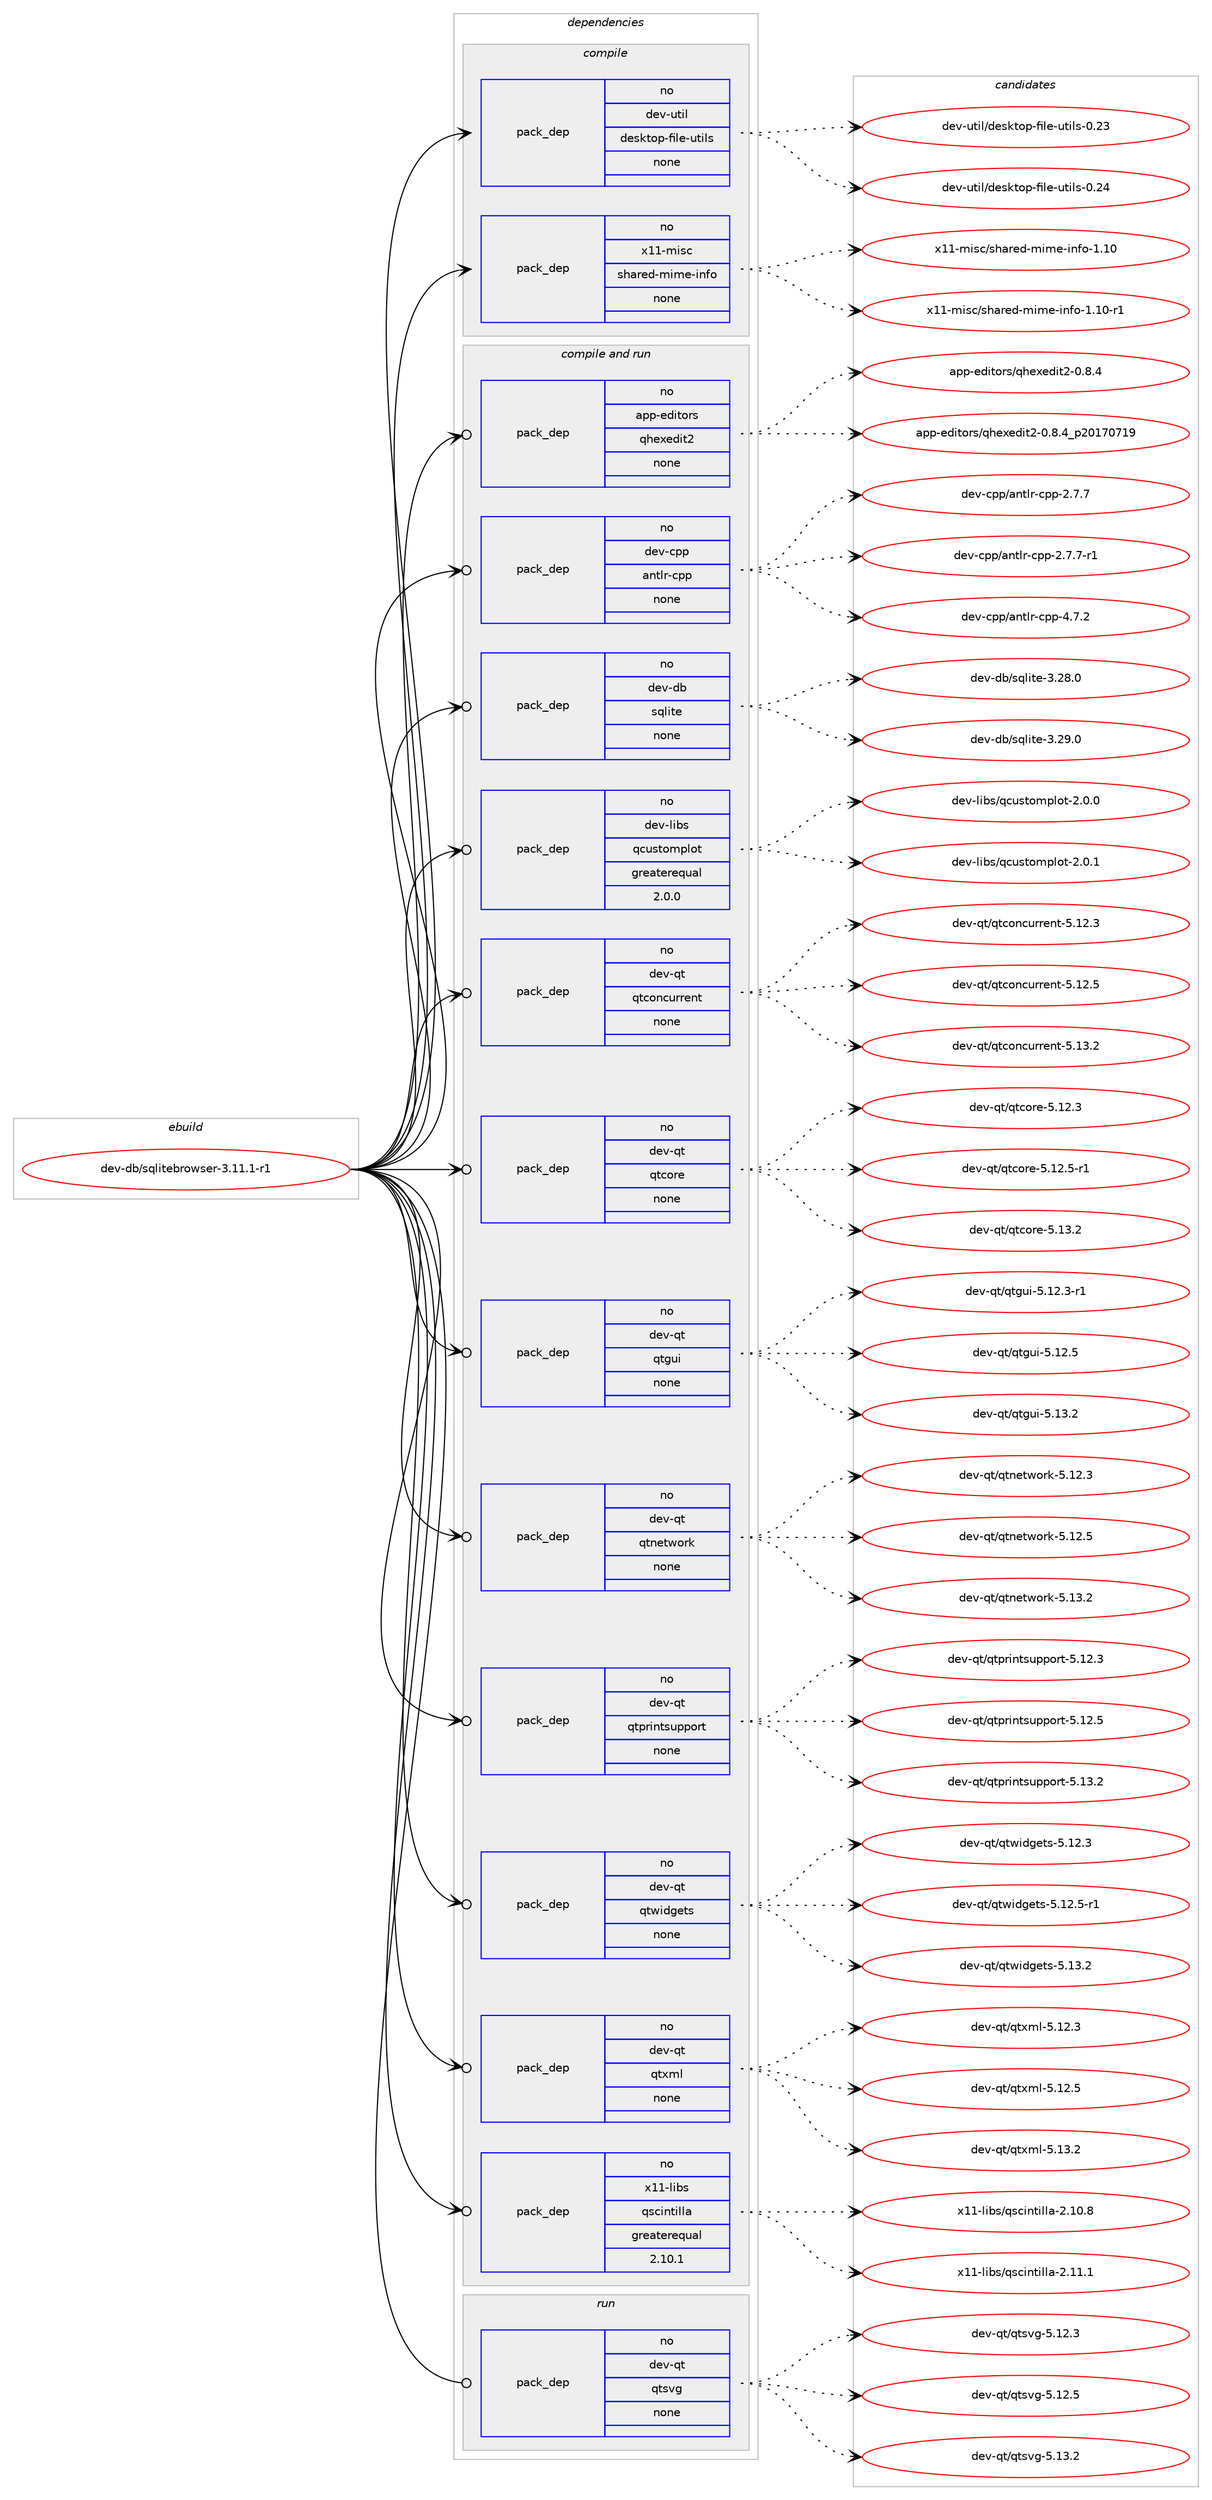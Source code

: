 digraph prolog {

# *************
# Graph options
# *************

newrank=true;
concentrate=true;
compound=true;
graph [rankdir=LR,fontname=Helvetica,fontsize=10,ranksep=1.5];#, ranksep=2.5, nodesep=0.2];
edge  [arrowhead=vee];
node  [fontname=Helvetica,fontsize=10];

# **********
# The ebuild
# **********

subgraph cluster_leftcol {
color=gray;
rank=same;
label=<<i>ebuild</i>>;
id [label="dev-db/sqlitebrowser-3.11.1-r1", color=red, width=4, href="../dev-db/sqlitebrowser-3.11.1-r1.svg"];
}

# ****************
# The dependencies
# ****************

subgraph cluster_midcol {
color=gray;
label=<<i>dependencies</i>>;
subgraph cluster_compile {
fillcolor="#eeeeee";
style=filled;
label=<<i>compile</i>>;
subgraph pack389495 {
dependency523549 [label=<<TABLE BORDER="0" CELLBORDER="1" CELLSPACING="0" CELLPADDING="4" WIDTH="220"><TR><TD ROWSPAN="6" CELLPADDING="30">pack_dep</TD></TR><TR><TD WIDTH="110">no</TD></TR><TR><TD>dev-util</TD></TR><TR><TD>desktop-file-utils</TD></TR><TR><TD>none</TD></TR><TR><TD></TD></TR></TABLE>>, shape=none, color=blue];
}
id:e -> dependency523549:w [weight=20,style="solid",arrowhead="vee"];
subgraph pack389496 {
dependency523550 [label=<<TABLE BORDER="0" CELLBORDER="1" CELLSPACING="0" CELLPADDING="4" WIDTH="220"><TR><TD ROWSPAN="6" CELLPADDING="30">pack_dep</TD></TR><TR><TD WIDTH="110">no</TD></TR><TR><TD>x11-misc</TD></TR><TR><TD>shared-mime-info</TD></TR><TR><TD>none</TD></TR><TR><TD></TD></TR></TABLE>>, shape=none, color=blue];
}
id:e -> dependency523550:w [weight=20,style="solid",arrowhead="vee"];
}
subgraph cluster_compileandrun {
fillcolor="#eeeeee";
style=filled;
label=<<i>compile and run</i>>;
subgraph pack389497 {
dependency523551 [label=<<TABLE BORDER="0" CELLBORDER="1" CELLSPACING="0" CELLPADDING="4" WIDTH="220"><TR><TD ROWSPAN="6" CELLPADDING="30">pack_dep</TD></TR><TR><TD WIDTH="110">no</TD></TR><TR><TD>app-editors</TD></TR><TR><TD>qhexedit2</TD></TR><TR><TD>none</TD></TR><TR><TD></TD></TR></TABLE>>, shape=none, color=blue];
}
id:e -> dependency523551:w [weight=20,style="solid",arrowhead="odotvee"];
subgraph pack389498 {
dependency523552 [label=<<TABLE BORDER="0" CELLBORDER="1" CELLSPACING="0" CELLPADDING="4" WIDTH="220"><TR><TD ROWSPAN="6" CELLPADDING="30">pack_dep</TD></TR><TR><TD WIDTH="110">no</TD></TR><TR><TD>dev-cpp</TD></TR><TR><TD>antlr-cpp</TD></TR><TR><TD>none</TD></TR><TR><TD></TD></TR></TABLE>>, shape=none, color=blue];
}
id:e -> dependency523552:w [weight=20,style="solid",arrowhead="odotvee"];
subgraph pack389499 {
dependency523553 [label=<<TABLE BORDER="0" CELLBORDER="1" CELLSPACING="0" CELLPADDING="4" WIDTH="220"><TR><TD ROWSPAN="6" CELLPADDING="30">pack_dep</TD></TR><TR><TD WIDTH="110">no</TD></TR><TR><TD>dev-db</TD></TR><TR><TD>sqlite</TD></TR><TR><TD>none</TD></TR><TR><TD></TD></TR></TABLE>>, shape=none, color=blue];
}
id:e -> dependency523553:w [weight=20,style="solid",arrowhead="odotvee"];
subgraph pack389500 {
dependency523554 [label=<<TABLE BORDER="0" CELLBORDER="1" CELLSPACING="0" CELLPADDING="4" WIDTH="220"><TR><TD ROWSPAN="6" CELLPADDING="30">pack_dep</TD></TR><TR><TD WIDTH="110">no</TD></TR><TR><TD>dev-libs</TD></TR><TR><TD>qcustomplot</TD></TR><TR><TD>greaterequal</TD></TR><TR><TD>2.0.0</TD></TR></TABLE>>, shape=none, color=blue];
}
id:e -> dependency523554:w [weight=20,style="solid",arrowhead="odotvee"];
subgraph pack389501 {
dependency523555 [label=<<TABLE BORDER="0" CELLBORDER="1" CELLSPACING="0" CELLPADDING="4" WIDTH="220"><TR><TD ROWSPAN="6" CELLPADDING="30">pack_dep</TD></TR><TR><TD WIDTH="110">no</TD></TR><TR><TD>dev-qt</TD></TR><TR><TD>qtconcurrent</TD></TR><TR><TD>none</TD></TR><TR><TD></TD></TR></TABLE>>, shape=none, color=blue];
}
id:e -> dependency523555:w [weight=20,style="solid",arrowhead="odotvee"];
subgraph pack389502 {
dependency523556 [label=<<TABLE BORDER="0" CELLBORDER="1" CELLSPACING="0" CELLPADDING="4" WIDTH="220"><TR><TD ROWSPAN="6" CELLPADDING="30">pack_dep</TD></TR><TR><TD WIDTH="110">no</TD></TR><TR><TD>dev-qt</TD></TR><TR><TD>qtcore</TD></TR><TR><TD>none</TD></TR><TR><TD></TD></TR></TABLE>>, shape=none, color=blue];
}
id:e -> dependency523556:w [weight=20,style="solid",arrowhead="odotvee"];
subgraph pack389503 {
dependency523557 [label=<<TABLE BORDER="0" CELLBORDER="1" CELLSPACING="0" CELLPADDING="4" WIDTH="220"><TR><TD ROWSPAN="6" CELLPADDING="30">pack_dep</TD></TR><TR><TD WIDTH="110">no</TD></TR><TR><TD>dev-qt</TD></TR><TR><TD>qtgui</TD></TR><TR><TD>none</TD></TR><TR><TD></TD></TR></TABLE>>, shape=none, color=blue];
}
id:e -> dependency523557:w [weight=20,style="solid",arrowhead="odotvee"];
subgraph pack389504 {
dependency523558 [label=<<TABLE BORDER="0" CELLBORDER="1" CELLSPACING="0" CELLPADDING="4" WIDTH="220"><TR><TD ROWSPAN="6" CELLPADDING="30">pack_dep</TD></TR><TR><TD WIDTH="110">no</TD></TR><TR><TD>dev-qt</TD></TR><TR><TD>qtnetwork</TD></TR><TR><TD>none</TD></TR><TR><TD></TD></TR></TABLE>>, shape=none, color=blue];
}
id:e -> dependency523558:w [weight=20,style="solid",arrowhead="odotvee"];
subgraph pack389505 {
dependency523559 [label=<<TABLE BORDER="0" CELLBORDER="1" CELLSPACING="0" CELLPADDING="4" WIDTH="220"><TR><TD ROWSPAN="6" CELLPADDING="30">pack_dep</TD></TR><TR><TD WIDTH="110">no</TD></TR><TR><TD>dev-qt</TD></TR><TR><TD>qtprintsupport</TD></TR><TR><TD>none</TD></TR><TR><TD></TD></TR></TABLE>>, shape=none, color=blue];
}
id:e -> dependency523559:w [weight=20,style="solid",arrowhead="odotvee"];
subgraph pack389506 {
dependency523560 [label=<<TABLE BORDER="0" CELLBORDER="1" CELLSPACING="0" CELLPADDING="4" WIDTH="220"><TR><TD ROWSPAN="6" CELLPADDING="30">pack_dep</TD></TR><TR><TD WIDTH="110">no</TD></TR><TR><TD>dev-qt</TD></TR><TR><TD>qtwidgets</TD></TR><TR><TD>none</TD></TR><TR><TD></TD></TR></TABLE>>, shape=none, color=blue];
}
id:e -> dependency523560:w [weight=20,style="solid",arrowhead="odotvee"];
subgraph pack389507 {
dependency523561 [label=<<TABLE BORDER="0" CELLBORDER="1" CELLSPACING="0" CELLPADDING="4" WIDTH="220"><TR><TD ROWSPAN="6" CELLPADDING="30">pack_dep</TD></TR><TR><TD WIDTH="110">no</TD></TR><TR><TD>dev-qt</TD></TR><TR><TD>qtxml</TD></TR><TR><TD>none</TD></TR><TR><TD></TD></TR></TABLE>>, shape=none, color=blue];
}
id:e -> dependency523561:w [weight=20,style="solid",arrowhead="odotvee"];
subgraph pack389508 {
dependency523562 [label=<<TABLE BORDER="0" CELLBORDER="1" CELLSPACING="0" CELLPADDING="4" WIDTH="220"><TR><TD ROWSPAN="6" CELLPADDING="30">pack_dep</TD></TR><TR><TD WIDTH="110">no</TD></TR><TR><TD>x11-libs</TD></TR><TR><TD>qscintilla</TD></TR><TR><TD>greaterequal</TD></TR><TR><TD>2.10.1</TD></TR></TABLE>>, shape=none, color=blue];
}
id:e -> dependency523562:w [weight=20,style="solid",arrowhead="odotvee"];
}
subgraph cluster_run {
fillcolor="#eeeeee";
style=filled;
label=<<i>run</i>>;
subgraph pack389509 {
dependency523563 [label=<<TABLE BORDER="0" CELLBORDER="1" CELLSPACING="0" CELLPADDING="4" WIDTH="220"><TR><TD ROWSPAN="6" CELLPADDING="30">pack_dep</TD></TR><TR><TD WIDTH="110">no</TD></TR><TR><TD>dev-qt</TD></TR><TR><TD>qtsvg</TD></TR><TR><TD>none</TD></TR><TR><TD></TD></TR></TABLE>>, shape=none, color=blue];
}
id:e -> dependency523563:w [weight=20,style="solid",arrowhead="odot"];
}
}

# **************
# The candidates
# **************

subgraph cluster_choices {
rank=same;
color=gray;
label=<<i>candidates</i>>;

subgraph choice389495 {
color=black;
nodesep=1;
choice100101118451171161051084710010111510711611111245102105108101451171161051081154548465051 [label="dev-util/desktop-file-utils-0.23", color=red, width=4,href="../dev-util/desktop-file-utils-0.23.svg"];
choice100101118451171161051084710010111510711611111245102105108101451171161051081154548465052 [label="dev-util/desktop-file-utils-0.24", color=red, width=4,href="../dev-util/desktop-file-utils-0.24.svg"];
dependency523549:e -> choice100101118451171161051084710010111510711611111245102105108101451171161051081154548465051:w [style=dotted,weight="100"];
dependency523549:e -> choice100101118451171161051084710010111510711611111245102105108101451171161051081154548465052:w [style=dotted,weight="100"];
}
subgraph choice389496 {
color=black;
nodesep=1;
choice12049494510910511599471151049711410110045109105109101451051101021114549464948 [label="x11-misc/shared-mime-info-1.10", color=red, width=4,href="../x11-misc/shared-mime-info-1.10.svg"];
choice120494945109105115994711510497114101100451091051091014510511010211145494649484511449 [label="x11-misc/shared-mime-info-1.10-r1", color=red, width=4,href="../x11-misc/shared-mime-info-1.10-r1.svg"];
dependency523550:e -> choice12049494510910511599471151049711410110045109105109101451051101021114549464948:w [style=dotted,weight="100"];
dependency523550:e -> choice120494945109105115994711510497114101100451091051091014510511010211145494649484511449:w [style=dotted,weight="100"];
}
subgraph choice389497 {
color=black;
nodesep=1;
choice97112112451011001051161111141154711310410112010110010511650454846564652 [label="app-editors/qhexedit2-0.8.4", color=red, width=4,href="../app-editors/qhexedit2-0.8.4.svg"];
choice97112112451011001051161111141154711310410112010110010511650454846564652951125048495548554957 [label="app-editors/qhexedit2-0.8.4_p20170719", color=red, width=4,href="../app-editors/qhexedit2-0.8.4_p20170719.svg"];
dependency523551:e -> choice97112112451011001051161111141154711310410112010110010511650454846564652:w [style=dotted,weight="100"];
dependency523551:e -> choice97112112451011001051161111141154711310410112010110010511650454846564652951125048495548554957:w [style=dotted,weight="100"];
}
subgraph choice389498 {
color=black;
nodesep=1;
choice100101118459911211247971101161081144599112112455046554655 [label="dev-cpp/antlr-cpp-2.7.7", color=red, width=4,href="../dev-cpp/antlr-cpp-2.7.7.svg"];
choice1001011184599112112479711011610811445991121124550465546554511449 [label="dev-cpp/antlr-cpp-2.7.7-r1", color=red, width=4,href="../dev-cpp/antlr-cpp-2.7.7-r1.svg"];
choice100101118459911211247971101161081144599112112455246554650 [label="dev-cpp/antlr-cpp-4.7.2", color=red, width=4,href="../dev-cpp/antlr-cpp-4.7.2.svg"];
dependency523552:e -> choice100101118459911211247971101161081144599112112455046554655:w [style=dotted,weight="100"];
dependency523552:e -> choice1001011184599112112479711011610811445991121124550465546554511449:w [style=dotted,weight="100"];
dependency523552:e -> choice100101118459911211247971101161081144599112112455246554650:w [style=dotted,weight="100"];
}
subgraph choice389499 {
color=black;
nodesep=1;
choice10010111845100984711511310810511610145514650564648 [label="dev-db/sqlite-3.28.0", color=red, width=4,href="../dev-db/sqlite-3.28.0.svg"];
choice10010111845100984711511310810511610145514650574648 [label="dev-db/sqlite-3.29.0", color=red, width=4,href="../dev-db/sqlite-3.29.0.svg"];
dependency523553:e -> choice10010111845100984711511310810511610145514650564648:w [style=dotted,weight="100"];
dependency523553:e -> choice10010111845100984711511310810511610145514650574648:w [style=dotted,weight="100"];
}
subgraph choice389500 {
color=black;
nodesep=1;
choice10010111845108105981154711399117115116111109112108111116455046484648 [label="dev-libs/qcustomplot-2.0.0", color=red, width=4,href="../dev-libs/qcustomplot-2.0.0.svg"];
choice10010111845108105981154711399117115116111109112108111116455046484649 [label="dev-libs/qcustomplot-2.0.1", color=red, width=4,href="../dev-libs/qcustomplot-2.0.1.svg"];
dependency523554:e -> choice10010111845108105981154711399117115116111109112108111116455046484648:w [style=dotted,weight="100"];
dependency523554:e -> choice10010111845108105981154711399117115116111109112108111116455046484649:w [style=dotted,weight="100"];
}
subgraph choice389501 {
color=black;
nodesep=1;
choice1001011184511311647113116991111109911711411410111011645534649504651 [label="dev-qt/qtconcurrent-5.12.3", color=red, width=4,href="../dev-qt/qtconcurrent-5.12.3.svg"];
choice1001011184511311647113116991111109911711411410111011645534649504653 [label="dev-qt/qtconcurrent-5.12.5", color=red, width=4,href="../dev-qt/qtconcurrent-5.12.5.svg"];
choice1001011184511311647113116991111109911711411410111011645534649514650 [label="dev-qt/qtconcurrent-5.13.2", color=red, width=4,href="../dev-qt/qtconcurrent-5.13.2.svg"];
dependency523555:e -> choice1001011184511311647113116991111109911711411410111011645534649504651:w [style=dotted,weight="100"];
dependency523555:e -> choice1001011184511311647113116991111109911711411410111011645534649504653:w [style=dotted,weight="100"];
dependency523555:e -> choice1001011184511311647113116991111109911711411410111011645534649514650:w [style=dotted,weight="100"];
}
subgraph choice389502 {
color=black;
nodesep=1;
choice10010111845113116471131169911111410145534649504651 [label="dev-qt/qtcore-5.12.3", color=red, width=4,href="../dev-qt/qtcore-5.12.3.svg"];
choice100101118451131164711311699111114101455346495046534511449 [label="dev-qt/qtcore-5.12.5-r1", color=red, width=4,href="../dev-qt/qtcore-5.12.5-r1.svg"];
choice10010111845113116471131169911111410145534649514650 [label="dev-qt/qtcore-5.13.2", color=red, width=4,href="../dev-qt/qtcore-5.13.2.svg"];
dependency523556:e -> choice10010111845113116471131169911111410145534649504651:w [style=dotted,weight="100"];
dependency523556:e -> choice100101118451131164711311699111114101455346495046534511449:w [style=dotted,weight="100"];
dependency523556:e -> choice10010111845113116471131169911111410145534649514650:w [style=dotted,weight="100"];
}
subgraph choice389503 {
color=black;
nodesep=1;
choice1001011184511311647113116103117105455346495046514511449 [label="dev-qt/qtgui-5.12.3-r1", color=red, width=4,href="../dev-qt/qtgui-5.12.3-r1.svg"];
choice100101118451131164711311610311710545534649504653 [label="dev-qt/qtgui-5.12.5", color=red, width=4,href="../dev-qt/qtgui-5.12.5.svg"];
choice100101118451131164711311610311710545534649514650 [label="dev-qt/qtgui-5.13.2", color=red, width=4,href="../dev-qt/qtgui-5.13.2.svg"];
dependency523557:e -> choice1001011184511311647113116103117105455346495046514511449:w [style=dotted,weight="100"];
dependency523557:e -> choice100101118451131164711311610311710545534649504653:w [style=dotted,weight="100"];
dependency523557:e -> choice100101118451131164711311610311710545534649514650:w [style=dotted,weight="100"];
}
subgraph choice389504 {
color=black;
nodesep=1;
choice100101118451131164711311611010111611911111410745534649504651 [label="dev-qt/qtnetwork-5.12.3", color=red, width=4,href="../dev-qt/qtnetwork-5.12.3.svg"];
choice100101118451131164711311611010111611911111410745534649504653 [label="dev-qt/qtnetwork-5.12.5", color=red, width=4,href="../dev-qt/qtnetwork-5.12.5.svg"];
choice100101118451131164711311611010111611911111410745534649514650 [label="dev-qt/qtnetwork-5.13.2", color=red, width=4,href="../dev-qt/qtnetwork-5.13.2.svg"];
dependency523558:e -> choice100101118451131164711311611010111611911111410745534649504651:w [style=dotted,weight="100"];
dependency523558:e -> choice100101118451131164711311611010111611911111410745534649504653:w [style=dotted,weight="100"];
dependency523558:e -> choice100101118451131164711311611010111611911111410745534649514650:w [style=dotted,weight="100"];
}
subgraph choice389505 {
color=black;
nodesep=1;
choice100101118451131164711311611211410511011611511711211211111411645534649504651 [label="dev-qt/qtprintsupport-5.12.3", color=red, width=4,href="../dev-qt/qtprintsupport-5.12.3.svg"];
choice100101118451131164711311611211410511011611511711211211111411645534649504653 [label="dev-qt/qtprintsupport-5.12.5", color=red, width=4,href="../dev-qt/qtprintsupport-5.12.5.svg"];
choice100101118451131164711311611211410511011611511711211211111411645534649514650 [label="dev-qt/qtprintsupport-5.13.2", color=red, width=4,href="../dev-qt/qtprintsupport-5.13.2.svg"];
dependency523559:e -> choice100101118451131164711311611211410511011611511711211211111411645534649504651:w [style=dotted,weight="100"];
dependency523559:e -> choice100101118451131164711311611211410511011611511711211211111411645534649504653:w [style=dotted,weight="100"];
dependency523559:e -> choice100101118451131164711311611211410511011611511711211211111411645534649514650:w [style=dotted,weight="100"];
}
subgraph choice389506 {
color=black;
nodesep=1;
choice100101118451131164711311611910510010310111611545534649504651 [label="dev-qt/qtwidgets-5.12.3", color=red, width=4,href="../dev-qt/qtwidgets-5.12.3.svg"];
choice1001011184511311647113116119105100103101116115455346495046534511449 [label="dev-qt/qtwidgets-5.12.5-r1", color=red, width=4,href="../dev-qt/qtwidgets-5.12.5-r1.svg"];
choice100101118451131164711311611910510010310111611545534649514650 [label="dev-qt/qtwidgets-5.13.2", color=red, width=4,href="../dev-qt/qtwidgets-5.13.2.svg"];
dependency523560:e -> choice100101118451131164711311611910510010310111611545534649504651:w [style=dotted,weight="100"];
dependency523560:e -> choice1001011184511311647113116119105100103101116115455346495046534511449:w [style=dotted,weight="100"];
dependency523560:e -> choice100101118451131164711311611910510010310111611545534649514650:w [style=dotted,weight="100"];
}
subgraph choice389507 {
color=black;
nodesep=1;
choice100101118451131164711311612010910845534649504651 [label="dev-qt/qtxml-5.12.3", color=red, width=4,href="../dev-qt/qtxml-5.12.3.svg"];
choice100101118451131164711311612010910845534649504653 [label="dev-qt/qtxml-5.12.5", color=red, width=4,href="../dev-qt/qtxml-5.12.5.svg"];
choice100101118451131164711311612010910845534649514650 [label="dev-qt/qtxml-5.13.2", color=red, width=4,href="../dev-qt/qtxml-5.13.2.svg"];
dependency523561:e -> choice100101118451131164711311612010910845534649504651:w [style=dotted,weight="100"];
dependency523561:e -> choice100101118451131164711311612010910845534649504653:w [style=dotted,weight="100"];
dependency523561:e -> choice100101118451131164711311612010910845534649514650:w [style=dotted,weight="100"];
}
subgraph choice389508 {
color=black;
nodesep=1;
choice1204949451081059811547113115991051101161051081089745504649484656 [label="x11-libs/qscintilla-2.10.8", color=red, width=4,href="../x11-libs/qscintilla-2.10.8.svg"];
choice1204949451081059811547113115991051101161051081089745504649494649 [label="x11-libs/qscintilla-2.11.1", color=red, width=4,href="../x11-libs/qscintilla-2.11.1.svg"];
dependency523562:e -> choice1204949451081059811547113115991051101161051081089745504649484656:w [style=dotted,weight="100"];
dependency523562:e -> choice1204949451081059811547113115991051101161051081089745504649494649:w [style=dotted,weight="100"];
}
subgraph choice389509 {
color=black;
nodesep=1;
choice100101118451131164711311611511810345534649504651 [label="dev-qt/qtsvg-5.12.3", color=red, width=4,href="../dev-qt/qtsvg-5.12.3.svg"];
choice100101118451131164711311611511810345534649504653 [label="dev-qt/qtsvg-5.12.5", color=red, width=4,href="../dev-qt/qtsvg-5.12.5.svg"];
choice100101118451131164711311611511810345534649514650 [label="dev-qt/qtsvg-5.13.2", color=red, width=4,href="../dev-qt/qtsvg-5.13.2.svg"];
dependency523563:e -> choice100101118451131164711311611511810345534649504651:w [style=dotted,weight="100"];
dependency523563:e -> choice100101118451131164711311611511810345534649504653:w [style=dotted,weight="100"];
dependency523563:e -> choice100101118451131164711311611511810345534649514650:w [style=dotted,weight="100"];
}
}

}
